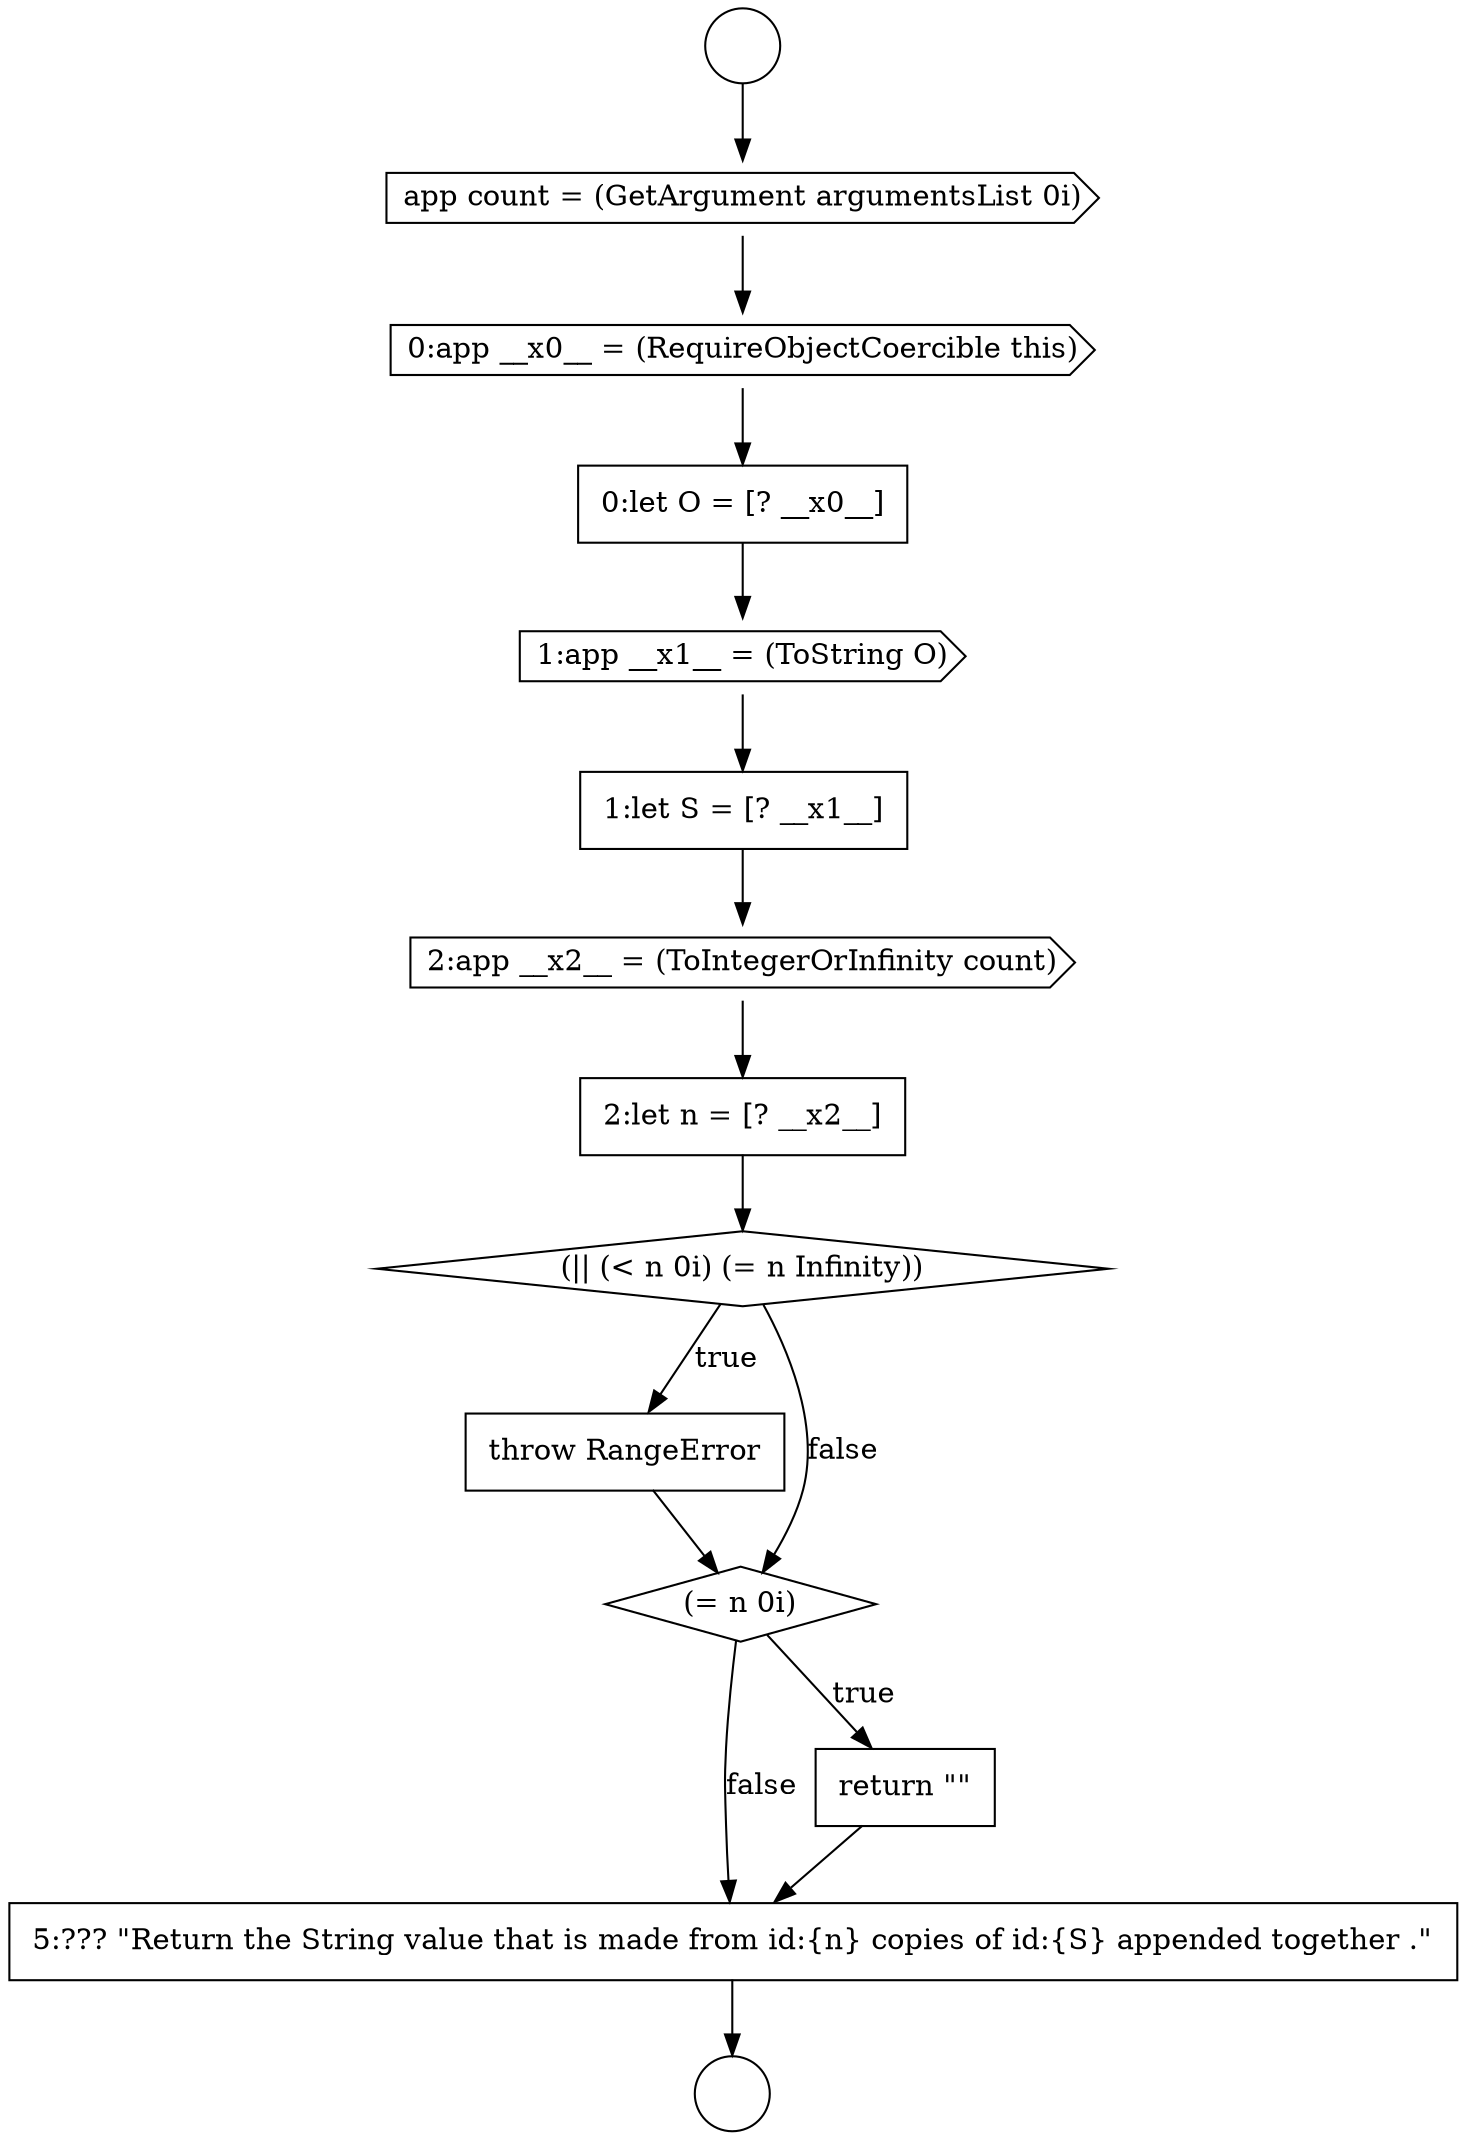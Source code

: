 digraph {
  node14200 [shape=circle label=" " color="black" fillcolor="white" style=filled]
  node14203 [shape=none, margin=0, label=<<font color="black">
    <table border="0" cellborder="1" cellspacing="0" cellpadding="10">
      <tr><td align="left">0:let O = [? __x0__]</td></tr>
    </table>
  </font>> color="black" fillcolor="white" style=filled]
  node14205 [shape=none, margin=0, label=<<font color="black">
    <table border="0" cellborder="1" cellspacing="0" cellpadding="10">
      <tr><td align="left">1:let S = [? __x1__]</td></tr>
    </table>
  </font>> color="black" fillcolor="white" style=filled]
  node14209 [shape=none, margin=0, label=<<font color="black">
    <table border="0" cellborder="1" cellspacing="0" cellpadding="10">
      <tr><td align="left">throw RangeError</td></tr>
    </table>
  </font>> color="black" fillcolor="white" style=filled]
  node14199 [shape=circle label=" " color="black" fillcolor="white" style=filled]
  node14212 [shape=none, margin=0, label=<<font color="black">
    <table border="0" cellborder="1" cellspacing="0" cellpadding="10">
      <tr><td align="left">5:??? &quot;Return the String value that is made from id:{n} copies of id:{S} appended together .&quot;</td></tr>
    </table>
  </font>> color="black" fillcolor="white" style=filled]
  node14206 [shape=cds, label=<<font color="black">2:app __x2__ = (ToIntegerOrInfinity count)</font>> color="black" fillcolor="white" style=filled]
  node14207 [shape=none, margin=0, label=<<font color="black">
    <table border="0" cellborder="1" cellspacing="0" cellpadding="10">
      <tr><td align="left">2:let n = [? __x2__]</td></tr>
    </table>
  </font>> color="black" fillcolor="white" style=filled]
  node14211 [shape=none, margin=0, label=<<font color="black">
    <table border="0" cellborder="1" cellspacing="0" cellpadding="10">
      <tr><td align="left">return &quot;&quot;</td></tr>
    </table>
  </font>> color="black" fillcolor="white" style=filled]
  node14201 [shape=cds, label=<<font color="black">app count = (GetArgument argumentsList 0i)</font>> color="black" fillcolor="white" style=filled]
  node14202 [shape=cds, label=<<font color="black">0:app __x0__ = (RequireObjectCoercible this)</font>> color="black" fillcolor="white" style=filled]
  node14204 [shape=cds, label=<<font color="black">1:app __x1__ = (ToString O)</font>> color="black" fillcolor="white" style=filled]
  node14208 [shape=diamond, label=<<font color="black">(|| (&lt; n 0i) (= n Infinity))</font>> color="black" fillcolor="white" style=filled]
  node14210 [shape=diamond, label=<<font color="black">(= n 0i)</font>> color="black" fillcolor="white" style=filled]
  node14212 -> node14200 [ color="black"]
  node14204 -> node14205 [ color="black"]
  node14208 -> node14209 [label=<<font color="black">true</font>> color="black"]
  node14208 -> node14210 [label=<<font color="black">false</font>> color="black"]
  node14202 -> node14203 [ color="black"]
  node14199 -> node14201 [ color="black"]
  node14211 -> node14212 [ color="black"]
  node14210 -> node14211 [label=<<font color="black">true</font>> color="black"]
  node14210 -> node14212 [label=<<font color="black">false</font>> color="black"]
  node14205 -> node14206 [ color="black"]
  node14201 -> node14202 [ color="black"]
  node14209 -> node14210 [ color="black"]
  node14207 -> node14208 [ color="black"]
  node14203 -> node14204 [ color="black"]
  node14206 -> node14207 [ color="black"]
}
